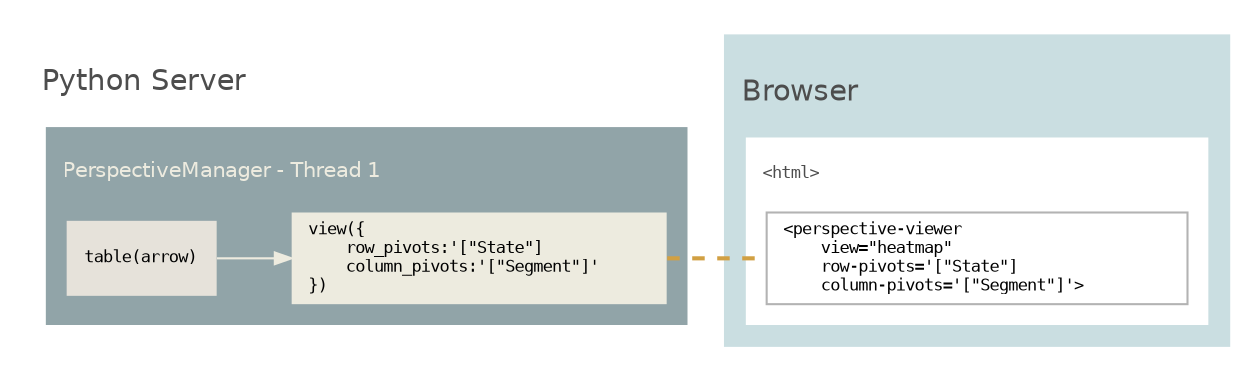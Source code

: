 digraph G {
    graph [rankdir="LR" fontname="helvetica" labeljust="l"]
    node [shape="box" fontname="monospace" fontsize=8 color=gray70 style=filled fillcolor=white];
    edge [color="#EDEBDF" arrowsize=0.8]
    subgraph cluster_11 {
        label="\lPython Server";
        fontcolor=gray30
        margin=10
        color=none
      
        subgraph cluster_thread_1 {
            graph [
                label="\lPerspectiveManager - Thread 1";
                style=filled
                fillcolor="#91A4A8"
                color=none
                fontcolor="#EDEBDF"
                fontsize=10
                margin=10
            ]
            table_thread_1 [
                label="table(arrow)"
                width=1
                color=none
                fillcolor="#E6E2DA"
            ]
            view_thread_1 [
                label="view({\l    row_pivots:'[\"State\"]\l    column_pivots:'[\"Segment\"]'\l})\l"
                width=2.5
                color=none
                fillcolor="#EDEBDF"
            ]
            table_thread_1 -> view_thread_1;
        }
    }
    subgraph cluster_browser {
        graph [
            label="\lBrowser";
            color="#CADEE1";
            margin=10
            style=filled;
            fontcolor=gray30
        ]

        subgraph cluster_41 {
           graph [
                label="\l<html>";
                color=none
                fillcolor=white
                fontcolor=gray30
                fontsize=10
                fontname="monospace" fontsize=8 color=none 

            ]

            viewer4 [
                label = "<perspective-viewer\l    view=\"heatmap\"\l    row-pivots='[\"State\"]\l    column-pivots='[\"Segment\"]'>\l"
                width=2.8
            ];
            view_thread_1 -> viewer4 [penwidth=2 style=dashed arrowhead=none color="#D1A043"];
        }
      
        
    }	
}